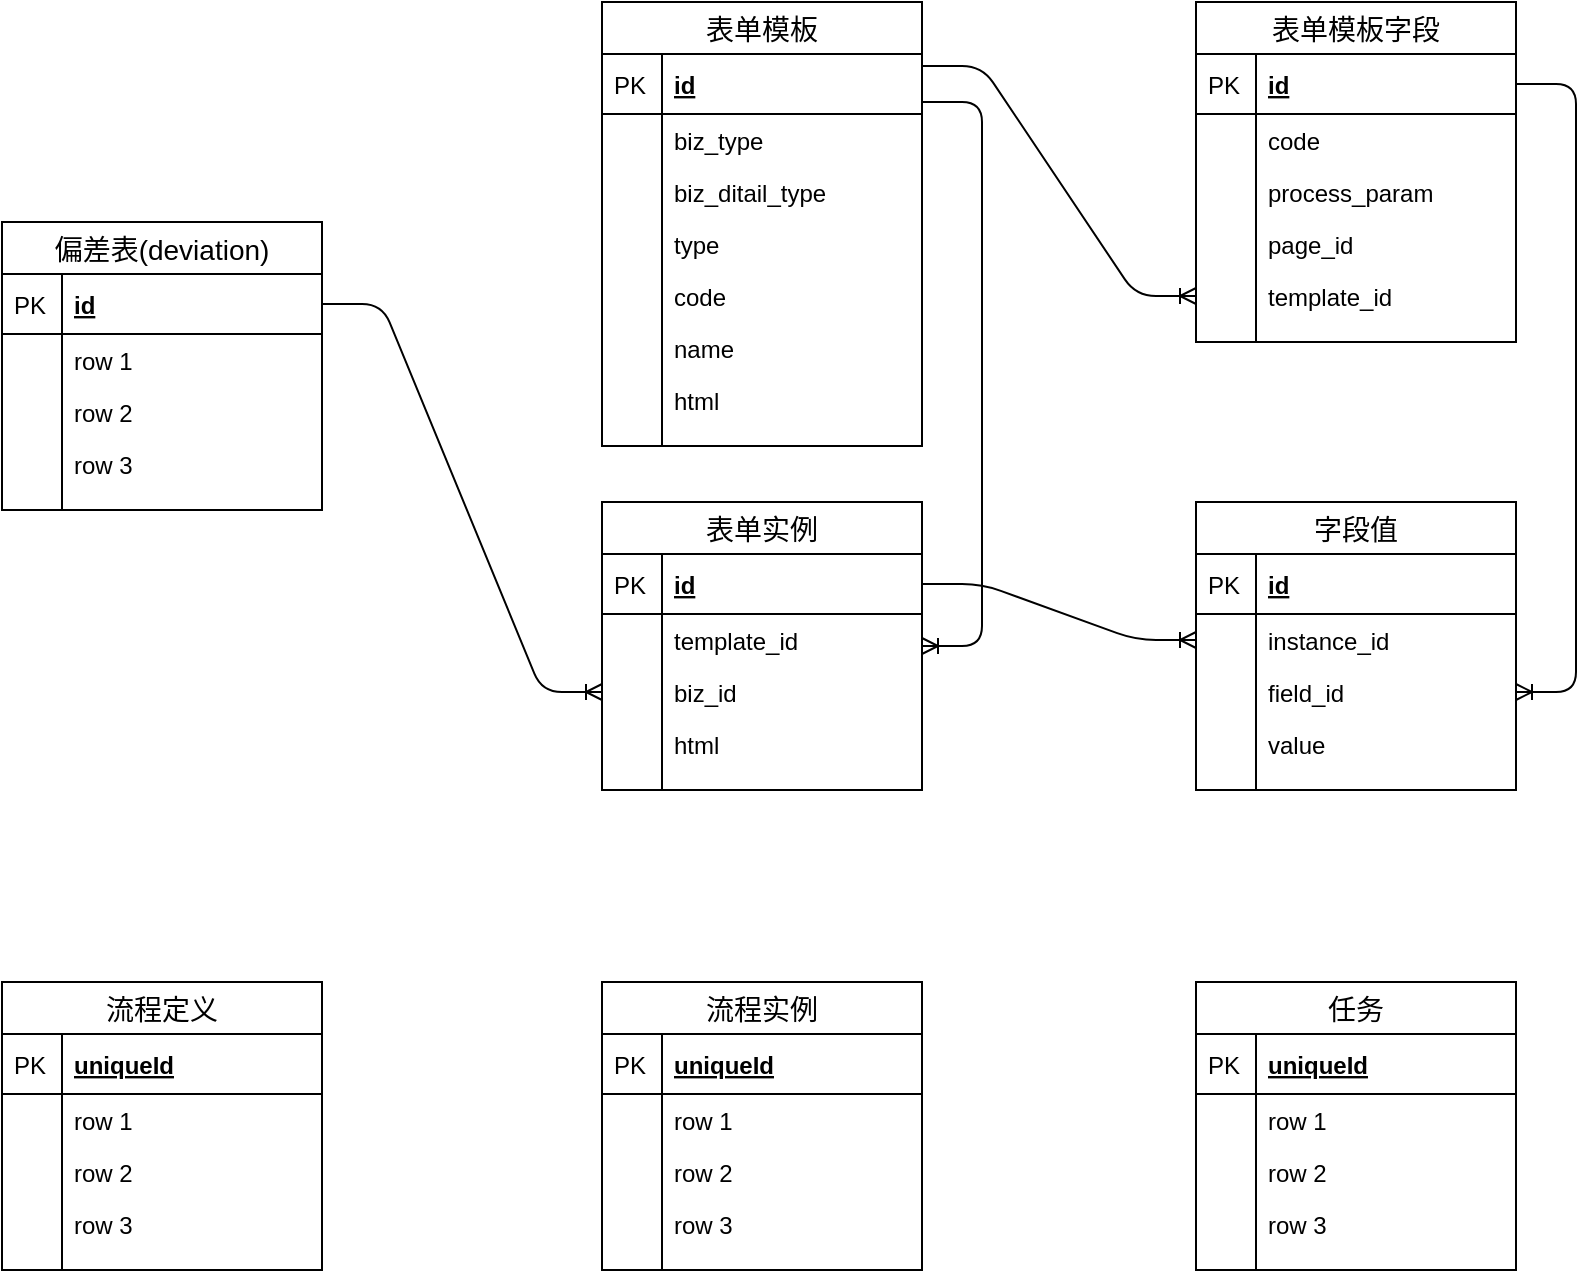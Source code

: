 <mxfile version="13.1.3" type="github"><diagram id="D1kpajnEZ9Rme2RHSLIM" name="第 1 页"><mxGraphModel dx="1422" dy="796" grid="1" gridSize="10" guides="1" tooltips="1" connect="1" arrows="1" fold="1" page="1" pageScale="1" pageWidth="827" pageHeight="1169" math="0" shadow="0"><root><mxCell id="0"/><mxCell id="1" parent="0"/><mxCell id="AvNOmafvAMN4w0k0Je5m-1" value="表单模板" style="swimlane;fontStyle=0;childLayout=stackLayout;horizontal=1;startSize=26;horizontalStack=0;resizeParent=1;resizeParentMax=0;resizeLast=0;collapsible=1;marginBottom=0;align=center;fontSize=14;" parent="1" vertex="1"><mxGeometry x="370" y="150" width="160" height="222" as="geometry"/></mxCell><mxCell id="AvNOmafvAMN4w0k0Je5m-2" value="id" style="shape=partialRectangle;top=0;left=0;right=0;bottom=1;align=left;verticalAlign=middle;fillColor=none;spacingLeft=34;spacingRight=4;overflow=hidden;rotatable=0;points=[[0,0.5],[1,0.5]];portConstraint=eastwest;dropTarget=0;fontStyle=5;fontSize=12;" parent="AvNOmafvAMN4w0k0Je5m-1" vertex="1"><mxGeometry y="26" width="160" height="30" as="geometry"/></mxCell><mxCell id="AvNOmafvAMN4w0k0Je5m-3" value="PK" style="shape=partialRectangle;top=0;left=0;bottom=0;fillColor=none;align=left;verticalAlign=middle;spacingLeft=4;spacingRight=4;overflow=hidden;rotatable=0;points=[];portConstraint=eastwest;part=1;fontSize=12;" parent="AvNOmafvAMN4w0k0Je5m-2" vertex="1" connectable="0"><mxGeometry width="30" height="30" as="geometry"/></mxCell><mxCell id="AvNOmafvAMN4w0k0Je5m-4" value="biz_type" style="shape=partialRectangle;top=0;left=0;right=0;bottom=0;align=left;verticalAlign=top;fillColor=none;spacingLeft=34;spacingRight=4;overflow=hidden;rotatable=0;points=[[0,0.5],[1,0.5]];portConstraint=eastwest;dropTarget=0;fontSize=12;" parent="AvNOmafvAMN4w0k0Je5m-1" vertex="1"><mxGeometry y="56" width="160" height="26" as="geometry"/></mxCell><mxCell id="AvNOmafvAMN4w0k0Je5m-5" value="" style="shape=partialRectangle;top=0;left=0;bottom=0;fillColor=none;align=left;verticalAlign=top;spacingLeft=4;spacingRight=4;overflow=hidden;rotatable=0;points=[];portConstraint=eastwest;part=1;fontSize=12;" parent="AvNOmafvAMN4w0k0Je5m-4" vertex="1" connectable="0"><mxGeometry width="30" height="26" as="geometry"/></mxCell><mxCell id="jdPc9ZtMTWlBLnIul5Bx-9" value="biz_ditail_type" style="shape=partialRectangle;top=0;left=0;right=0;bottom=0;align=left;verticalAlign=top;fillColor=none;spacingLeft=34;spacingRight=4;overflow=hidden;rotatable=0;points=[[0,0.5],[1,0.5]];portConstraint=eastwest;dropTarget=0;fontSize=12;" vertex="1" parent="AvNOmafvAMN4w0k0Je5m-1"><mxGeometry y="82" width="160" height="26" as="geometry"/></mxCell><mxCell id="jdPc9ZtMTWlBLnIul5Bx-10" value="" style="shape=partialRectangle;top=0;left=0;bottom=0;fillColor=none;align=left;verticalAlign=top;spacingLeft=4;spacingRight=4;overflow=hidden;rotatable=0;points=[];portConstraint=eastwest;part=1;fontSize=12;" vertex="1" connectable="0" parent="jdPc9ZtMTWlBLnIul5Bx-9"><mxGeometry width="30" height="26" as="geometry"/></mxCell><mxCell id="jdPc9ZtMTWlBLnIul5Bx-3" value="type" style="shape=partialRectangle;top=0;left=0;right=0;bottom=0;align=left;verticalAlign=top;fillColor=none;spacingLeft=34;spacingRight=4;overflow=hidden;rotatable=0;points=[[0,0.5],[1,0.5]];portConstraint=eastwest;dropTarget=0;fontSize=12;" vertex="1" parent="AvNOmafvAMN4w0k0Je5m-1"><mxGeometry y="108" width="160" height="26" as="geometry"/></mxCell><mxCell id="jdPc9ZtMTWlBLnIul5Bx-4" value="" style="shape=partialRectangle;top=0;left=0;bottom=0;fillColor=none;align=left;verticalAlign=top;spacingLeft=4;spacingRight=4;overflow=hidden;rotatable=0;points=[];portConstraint=eastwest;part=1;fontSize=12;" vertex="1" connectable="0" parent="jdPc9ZtMTWlBLnIul5Bx-3"><mxGeometry width="30" height="26" as="geometry"/></mxCell><mxCell id="AvNOmafvAMN4w0k0Je5m-6" value="code" style="shape=partialRectangle;top=0;left=0;right=0;bottom=0;align=left;verticalAlign=top;fillColor=none;spacingLeft=34;spacingRight=4;overflow=hidden;rotatable=0;points=[[0,0.5],[1,0.5]];portConstraint=eastwest;dropTarget=0;fontSize=12;" parent="AvNOmafvAMN4w0k0Je5m-1" vertex="1"><mxGeometry y="134" width="160" height="26" as="geometry"/></mxCell><mxCell id="AvNOmafvAMN4w0k0Je5m-7" value="" style="shape=partialRectangle;top=0;left=0;bottom=0;fillColor=none;align=left;verticalAlign=top;spacingLeft=4;spacingRight=4;overflow=hidden;rotatable=0;points=[];portConstraint=eastwest;part=1;fontSize=12;" parent="AvNOmafvAMN4w0k0Je5m-6" vertex="1" connectable="0"><mxGeometry width="30" height="26" as="geometry"/></mxCell><mxCell id="jdPc9ZtMTWlBLnIul5Bx-5" value="name" style="shape=partialRectangle;top=0;left=0;right=0;bottom=0;align=left;verticalAlign=top;fillColor=none;spacingLeft=34;spacingRight=4;overflow=hidden;rotatable=0;points=[[0,0.5],[1,0.5]];portConstraint=eastwest;dropTarget=0;fontSize=12;" vertex="1" parent="AvNOmafvAMN4w0k0Je5m-1"><mxGeometry y="160" width="160" height="26" as="geometry"/></mxCell><mxCell id="jdPc9ZtMTWlBLnIul5Bx-6" value="" style="shape=partialRectangle;top=0;left=0;bottom=0;fillColor=none;align=left;verticalAlign=top;spacingLeft=4;spacingRight=4;overflow=hidden;rotatable=0;points=[];portConstraint=eastwest;part=1;fontSize=12;" vertex="1" connectable="0" parent="jdPc9ZtMTWlBLnIul5Bx-5"><mxGeometry width="30" height="26" as="geometry"/></mxCell><mxCell id="AvNOmafvAMN4w0k0Je5m-8" value="html" style="shape=partialRectangle;top=0;left=0;right=0;bottom=0;align=left;verticalAlign=top;fillColor=none;spacingLeft=34;spacingRight=4;overflow=hidden;rotatable=0;points=[[0,0.5],[1,0.5]];portConstraint=eastwest;dropTarget=0;fontSize=12;" parent="AvNOmafvAMN4w0k0Je5m-1" vertex="1"><mxGeometry y="186" width="160" height="26" as="geometry"/></mxCell><mxCell id="AvNOmafvAMN4w0k0Je5m-9" value="" style="shape=partialRectangle;top=0;left=0;bottom=0;fillColor=none;align=left;verticalAlign=top;spacingLeft=4;spacingRight=4;overflow=hidden;rotatable=0;points=[];portConstraint=eastwest;part=1;fontSize=12;" parent="AvNOmafvAMN4w0k0Je5m-8" vertex="1" connectable="0"><mxGeometry width="30" height="26" as="geometry"/></mxCell><mxCell id="AvNOmafvAMN4w0k0Je5m-10" value="" style="shape=partialRectangle;top=0;left=0;right=0;bottom=0;align=left;verticalAlign=top;fillColor=none;spacingLeft=34;spacingRight=4;overflow=hidden;rotatable=0;points=[[0,0.5],[1,0.5]];portConstraint=eastwest;dropTarget=0;fontSize=12;" parent="AvNOmafvAMN4w0k0Je5m-1" vertex="1"><mxGeometry y="212" width="160" height="10" as="geometry"/></mxCell><mxCell id="AvNOmafvAMN4w0k0Je5m-11" value="" style="shape=partialRectangle;top=0;left=0;bottom=0;fillColor=none;align=left;verticalAlign=top;spacingLeft=4;spacingRight=4;overflow=hidden;rotatable=0;points=[];portConstraint=eastwest;part=1;fontSize=12;" parent="AvNOmafvAMN4w0k0Je5m-10" vertex="1" connectable="0"><mxGeometry width="30" height="10" as="geometry"/></mxCell><mxCell id="AvNOmafvAMN4w0k0Je5m-34" value="表单实例" style="swimlane;fontStyle=0;childLayout=stackLayout;horizontal=1;startSize=26;horizontalStack=0;resizeParent=1;resizeParentMax=0;resizeLast=0;collapsible=1;marginBottom=0;align=center;fontSize=14;" parent="1" vertex="1"><mxGeometry x="370" y="400" width="160" height="144" as="geometry"/></mxCell><mxCell id="AvNOmafvAMN4w0k0Je5m-35" value="id" style="shape=partialRectangle;top=0;left=0;right=0;bottom=1;align=left;verticalAlign=middle;fillColor=none;spacingLeft=34;spacingRight=4;overflow=hidden;rotatable=0;points=[[0,0.5],[1,0.5]];portConstraint=eastwest;dropTarget=0;fontStyle=5;fontSize=12;" parent="AvNOmafvAMN4w0k0Je5m-34" vertex="1"><mxGeometry y="26" width="160" height="30" as="geometry"/></mxCell><mxCell id="AvNOmafvAMN4w0k0Je5m-36" value="PK" style="shape=partialRectangle;top=0;left=0;bottom=0;fillColor=none;align=left;verticalAlign=middle;spacingLeft=4;spacingRight=4;overflow=hidden;rotatable=0;points=[];portConstraint=eastwest;part=1;fontSize=12;" parent="AvNOmafvAMN4w0k0Je5m-35" vertex="1" connectable="0"><mxGeometry width="30" height="30" as="geometry"/></mxCell><mxCell id="AvNOmafvAMN4w0k0Je5m-37" value="template_id" style="shape=partialRectangle;top=0;left=0;right=0;bottom=0;align=left;verticalAlign=top;fillColor=none;spacingLeft=34;spacingRight=4;overflow=hidden;rotatable=0;points=[[0,0.5],[1,0.5]];portConstraint=eastwest;dropTarget=0;fontSize=12;" parent="AvNOmafvAMN4w0k0Je5m-34" vertex="1"><mxGeometry y="56" width="160" height="26" as="geometry"/></mxCell><mxCell id="AvNOmafvAMN4w0k0Je5m-38" value="" style="shape=partialRectangle;top=0;left=0;bottom=0;fillColor=none;align=left;verticalAlign=top;spacingLeft=4;spacingRight=4;overflow=hidden;rotatable=0;points=[];portConstraint=eastwest;part=1;fontSize=12;" parent="AvNOmafvAMN4w0k0Je5m-37" vertex="1" connectable="0"><mxGeometry width="30" height="26" as="geometry"/></mxCell><mxCell id="AvNOmafvAMN4w0k0Je5m-39" value="biz_id" style="shape=partialRectangle;top=0;left=0;right=0;bottom=0;align=left;verticalAlign=top;fillColor=none;spacingLeft=34;spacingRight=4;overflow=hidden;rotatable=0;points=[[0,0.5],[1,0.5]];portConstraint=eastwest;dropTarget=0;fontSize=12;" parent="AvNOmafvAMN4w0k0Je5m-34" vertex="1"><mxGeometry y="82" width="160" height="26" as="geometry"/></mxCell><mxCell id="AvNOmafvAMN4w0k0Je5m-40" value="" style="shape=partialRectangle;top=0;left=0;bottom=0;fillColor=none;align=left;verticalAlign=top;spacingLeft=4;spacingRight=4;overflow=hidden;rotatable=0;points=[];portConstraint=eastwest;part=1;fontSize=12;" parent="AvNOmafvAMN4w0k0Je5m-39" vertex="1" connectable="0"><mxGeometry width="30" height="26" as="geometry"/></mxCell><mxCell id="AvNOmafvAMN4w0k0Je5m-41" value="html" style="shape=partialRectangle;top=0;left=0;right=0;bottom=0;align=left;verticalAlign=top;fillColor=none;spacingLeft=34;spacingRight=4;overflow=hidden;rotatable=0;points=[[0,0.5],[1,0.5]];portConstraint=eastwest;dropTarget=0;fontSize=12;" parent="AvNOmafvAMN4w0k0Je5m-34" vertex="1"><mxGeometry y="108" width="160" height="26" as="geometry"/></mxCell><mxCell id="AvNOmafvAMN4w0k0Je5m-42" value="" style="shape=partialRectangle;top=0;left=0;bottom=0;fillColor=none;align=left;verticalAlign=top;spacingLeft=4;spacingRight=4;overflow=hidden;rotatable=0;points=[];portConstraint=eastwest;part=1;fontSize=12;" parent="AvNOmafvAMN4w0k0Je5m-41" vertex="1" connectable="0"><mxGeometry width="30" height="26" as="geometry"/></mxCell><mxCell id="AvNOmafvAMN4w0k0Je5m-43" value="" style="shape=partialRectangle;top=0;left=0;right=0;bottom=0;align=left;verticalAlign=top;fillColor=none;spacingLeft=34;spacingRight=4;overflow=hidden;rotatable=0;points=[[0,0.5],[1,0.5]];portConstraint=eastwest;dropTarget=0;fontSize=12;" parent="AvNOmafvAMN4w0k0Je5m-34" vertex="1"><mxGeometry y="134" width="160" height="10" as="geometry"/></mxCell><mxCell id="AvNOmafvAMN4w0k0Je5m-44" value="" style="shape=partialRectangle;top=0;left=0;bottom=0;fillColor=none;align=left;verticalAlign=top;spacingLeft=4;spacingRight=4;overflow=hidden;rotatable=0;points=[];portConstraint=eastwest;part=1;fontSize=12;" parent="AvNOmafvAMN4w0k0Je5m-43" vertex="1" connectable="0"><mxGeometry width="30" height="10" as="geometry"/></mxCell><mxCell id="AvNOmafvAMN4w0k0Je5m-12" value="表单模板字段" style="swimlane;fontStyle=0;childLayout=stackLayout;horizontal=1;startSize=26;horizontalStack=0;resizeParent=1;resizeParentMax=0;resizeLast=0;collapsible=1;marginBottom=0;align=center;fontSize=14;" parent="1" vertex="1"><mxGeometry x="667" y="150" width="160" height="170" as="geometry"/></mxCell><mxCell id="AvNOmafvAMN4w0k0Je5m-13" value="id" style="shape=partialRectangle;top=0;left=0;right=0;bottom=1;align=left;verticalAlign=middle;fillColor=none;spacingLeft=34;spacingRight=4;overflow=hidden;rotatable=0;points=[[0,0.5],[1,0.5]];portConstraint=eastwest;dropTarget=0;fontStyle=5;fontSize=12;" parent="AvNOmafvAMN4w0k0Je5m-12" vertex="1"><mxGeometry y="26" width="160" height="30" as="geometry"/></mxCell><mxCell id="AvNOmafvAMN4w0k0Je5m-14" value="PK" style="shape=partialRectangle;top=0;left=0;bottom=0;fillColor=none;align=left;verticalAlign=middle;spacingLeft=4;spacingRight=4;overflow=hidden;rotatable=0;points=[];portConstraint=eastwest;part=1;fontSize=12;" parent="AvNOmafvAMN4w0k0Je5m-13" vertex="1" connectable="0"><mxGeometry width="30" height="30" as="geometry"/></mxCell><mxCell id="AvNOmafvAMN4w0k0Je5m-15" value="code" style="shape=partialRectangle;top=0;left=0;right=0;bottom=0;align=left;verticalAlign=top;fillColor=none;spacingLeft=34;spacingRight=4;overflow=hidden;rotatable=0;points=[[0,0.5],[1,0.5]];portConstraint=eastwest;dropTarget=0;fontSize=12;" parent="AvNOmafvAMN4w0k0Je5m-12" vertex="1"><mxGeometry y="56" width="160" height="26" as="geometry"/></mxCell><mxCell id="AvNOmafvAMN4w0k0Je5m-16" value="" style="shape=partialRectangle;top=0;left=0;bottom=0;fillColor=none;align=left;verticalAlign=top;spacingLeft=4;spacingRight=4;overflow=hidden;rotatable=0;points=[];portConstraint=eastwest;part=1;fontSize=12;" parent="AvNOmafvAMN4w0k0Je5m-15" vertex="1" connectable="0"><mxGeometry width="30" height="26" as="geometry"/></mxCell><mxCell id="AvNOmafvAMN4w0k0Je5m-17" value="process_param" style="shape=partialRectangle;top=0;left=0;right=0;bottom=0;align=left;verticalAlign=top;fillColor=none;spacingLeft=34;spacingRight=4;overflow=hidden;rotatable=0;points=[[0,0.5],[1,0.5]];portConstraint=eastwest;dropTarget=0;fontSize=12;" parent="AvNOmafvAMN4w0k0Je5m-12" vertex="1"><mxGeometry y="82" width="160" height="26" as="geometry"/></mxCell><mxCell id="AvNOmafvAMN4w0k0Je5m-18" value="" style="shape=partialRectangle;top=0;left=0;bottom=0;fillColor=none;align=left;verticalAlign=top;spacingLeft=4;spacingRight=4;overflow=hidden;rotatable=0;points=[];portConstraint=eastwest;part=1;fontSize=12;" parent="AvNOmafvAMN4w0k0Je5m-17" vertex="1" connectable="0"><mxGeometry width="30" height="26" as="geometry"/></mxCell><mxCell id="jdPc9ZtMTWlBLnIul5Bx-7" value="page_id" style="shape=partialRectangle;top=0;left=0;right=0;bottom=0;align=left;verticalAlign=top;fillColor=none;spacingLeft=34;spacingRight=4;overflow=hidden;rotatable=0;points=[[0,0.5],[1,0.5]];portConstraint=eastwest;dropTarget=0;fontSize=12;" vertex="1" parent="AvNOmafvAMN4w0k0Je5m-12"><mxGeometry y="108" width="160" height="26" as="geometry"/></mxCell><mxCell id="jdPc9ZtMTWlBLnIul5Bx-8" value="" style="shape=partialRectangle;top=0;left=0;bottom=0;fillColor=none;align=left;verticalAlign=top;spacingLeft=4;spacingRight=4;overflow=hidden;rotatable=0;points=[];portConstraint=eastwest;part=1;fontSize=12;" vertex="1" connectable="0" parent="jdPc9ZtMTWlBLnIul5Bx-7"><mxGeometry width="30" height="26" as="geometry"/></mxCell><mxCell id="AvNOmafvAMN4w0k0Je5m-19" value="template_id" style="shape=partialRectangle;top=0;left=0;right=0;bottom=0;align=left;verticalAlign=top;fillColor=none;spacingLeft=34;spacingRight=4;overflow=hidden;rotatable=0;points=[[0,0.5],[1,0.5]];portConstraint=eastwest;dropTarget=0;fontSize=12;" parent="AvNOmafvAMN4w0k0Je5m-12" vertex="1"><mxGeometry y="134" width="160" height="26" as="geometry"/></mxCell><mxCell id="AvNOmafvAMN4w0k0Je5m-20" value="" style="shape=partialRectangle;top=0;left=0;bottom=0;fillColor=none;align=left;verticalAlign=top;spacingLeft=4;spacingRight=4;overflow=hidden;rotatable=0;points=[];portConstraint=eastwest;part=1;fontSize=12;" parent="AvNOmafvAMN4w0k0Je5m-19" vertex="1" connectable="0"><mxGeometry width="30" height="26" as="geometry"/></mxCell><mxCell id="AvNOmafvAMN4w0k0Je5m-21" value="" style="shape=partialRectangle;top=0;left=0;right=0;bottom=0;align=left;verticalAlign=top;fillColor=none;spacingLeft=34;spacingRight=4;overflow=hidden;rotatable=0;points=[[0,0.5],[1,0.5]];portConstraint=eastwest;dropTarget=0;fontSize=12;" parent="AvNOmafvAMN4w0k0Je5m-12" vertex="1"><mxGeometry y="160" width="160" height="10" as="geometry"/></mxCell><mxCell id="AvNOmafvAMN4w0k0Je5m-22" value="" style="shape=partialRectangle;top=0;left=0;bottom=0;fillColor=none;align=left;verticalAlign=top;spacingLeft=4;spacingRight=4;overflow=hidden;rotatable=0;points=[];portConstraint=eastwest;part=1;fontSize=12;" parent="AvNOmafvAMN4w0k0Je5m-21" vertex="1" connectable="0"><mxGeometry width="30" height="10" as="geometry"/></mxCell><mxCell id="AvNOmafvAMN4w0k0Je5m-89" value="" style="edgeStyle=entityRelationEdgeStyle;fontSize=12;html=1;endArrow=ERoneToMany;exitX=1;exitY=0.2;exitDx=0;exitDy=0;exitPerimeter=0;" parent="1" edge="1" target="AvNOmafvAMN4w0k0Je5m-19" source="AvNOmafvAMN4w0k0Je5m-2"><mxGeometry width="100" height="100" relative="1" as="geometry"><mxPoint x="530" y="191" as="sourcePoint"/><mxPoint x="665" y="191" as="targetPoint"/></mxGeometry></mxCell><mxCell id="AvNOmafvAMN4w0k0Je5m-90" value="" style="edgeStyle=entityRelationEdgeStyle;fontSize=12;html=1;endArrow=ERoneToMany;entryX=0;entryY=0.5;entryDx=0;entryDy=0;exitX=1;exitY=0.5;exitDx=0;exitDy=0;" parent="1" source="AvNOmafvAMN4w0k0Je5m-35" target="AvNOmafvAMN4w0k0Je5m-48" edge="1"><mxGeometry width="100" height="100" relative="1" as="geometry"><mxPoint x="500" y="670" as="sourcePoint"/><mxPoint x="600" y="570" as="targetPoint"/></mxGeometry></mxCell><mxCell id="AvNOmafvAMN4w0k0Je5m-92" value="" style="edgeStyle=entityRelationEdgeStyle;fontSize=12;html=1;endArrow=ERoneToMany;exitX=1;exitY=0.5;exitDx=0;exitDy=0;" parent="1" source="AvNOmafvAMN4w0k0Je5m-13" target="AvNOmafvAMN4w0k0Je5m-50" edge="1"><mxGeometry width="100" height="100" relative="1" as="geometry"><mxPoint x="860" y="350" as="sourcePoint"/><mxPoint x="960" y="250" as="targetPoint"/></mxGeometry></mxCell><mxCell id="AvNOmafvAMN4w0k0Je5m-97" value="" style="edgeStyle=entityRelationEdgeStyle;fontSize=12;html=1;endArrow=ERoneToMany;" parent="1" target="AvNOmafvAMN4w0k0Je5m-34" edge="1"><mxGeometry width="100" height="100" relative="1" as="geometry"><mxPoint x="530" y="200" as="sourcePoint"/><mxPoint x="370" y="441" as="targetPoint"/></mxGeometry></mxCell><mxCell id="AvNOmafvAMN4w0k0Je5m-45" value="字段值" style="swimlane;fontStyle=0;childLayout=stackLayout;horizontal=1;startSize=26;horizontalStack=0;resizeParent=1;resizeParentMax=0;resizeLast=0;collapsible=1;marginBottom=0;align=center;fontSize=14;" parent="1" vertex="1"><mxGeometry x="667" y="400" width="160" height="144" as="geometry"/></mxCell><mxCell id="AvNOmafvAMN4w0k0Je5m-46" value="id" style="shape=partialRectangle;top=0;left=0;right=0;bottom=1;align=left;verticalAlign=middle;fillColor=none;spacingLeft=34;spacingRight=4;overflow=hidden;rotatable=0;points=[[0,0.5],[1,0.5]];portConstraint=eastwest;dropTarget=0;fontStyle=5;fontSize=12;" parent="AvNOmafvAMN4w0k0Je5m-45" vertex="1"><mxGeometry y="26" width="160" height="30" as="geometry"/></mxCell><mxCell id="AvNOmafvAMN4w0k0Je5m-47" value="PK" style="shape=partialRectangle;top=0;left=0;bottom=0;fillColor=none;align=left;verticalAlign=middle;spacingLeft=4;spacingRight=4;overflow=hidden;rotatable=0;points=[];portConstraint=eastwest;part=1;fontSize=12;" parent="AvNOmafvAMN4w0k0Je5m-46" vertex="1" connectable="0"><mxGeometry width="30" height="30" as="geometry"/></mxCell><mxCell id="AvNOmafvAMN4w0k0Je5m-48" value="instance_id" style="shape=partialRectangle;top=0;left=0;right=0;bottom=0;align=left;verticalAlign=top;fillColor=none;spacingLeft=34;spacingRight=4;overflow=hidden;rotatable=0;points=[[0,0.5],[1,0.5]];portConstraint=eastwest;dropTarget=0;fontSize=12;" parent="AvNOmafvAMN4w0k0Je5m-45" vertex="1"><mxGeometry y="56" width="160" height="26" as="geometry"/></mxCell><mxCell id="AvNOmafvAMN4w0k0Je5m-49" value="" style="shape=partialRectangle;top=0;left=0;bottom=0;fillColor=none;align=left;verticalAlign=top;spacingLeft=4;spacingRight=4;overflow=hidden;rotatable=0;points=[];portConstraint=eastwest;part=1;fontSize=12;" parent="AvNOmafvAMN4w0k0Je5m-48" vertex="1" connectable="0"><mxGeometry width="30" height="26" as="geometry"/></mxCell><mxCell id="AvNOmafvAMN4w0k0Je5m-50" value="field_id" style="shape=partialRectangle;top=0;left=0;right=0;bottom=0;align=left;verticalAlign=top;fillColor=none;spacingLeft=34;spacingRight=4;overflow=hidden;rotatable=0;points=[[0,0.5],[1,0.5]];portConstraint=eastwest;dropTarget=0;fontSize=12;" parent="AvNOmafvAMN4w0k0Je5m-45" vertex="1"><mxGeometry y="82" width="160" height="26" as="geometry"/></mxCell><mxCell id="AvNOmafvAMN4w0k0Je5m-51" value="" style="shape=partialRectangle;top=0;left=0;bottom=0;fillColor=none;align=left;verticalAlign=top;spacingLeft=4;spacingRight=4;overflow=hidden;rotatable=0;points=[];portConstraint=eastwest;part=1;fontSize=12;" parent="AvNOmafvAMN4w0k0Je5m-50" vertex="1" connectable="0"><mxGeometry width="30" height="26" as="geometry"/></mxCell><mxCell id="AvNOmafvAMN4w0k0Je5m-52" value="value" style="shape=partialRectangle;top=0;left=0;right=0;bottom=0;align=left;verticalAlign=top;fillColor=none;spacingLeft=34;spacingRight=4;overflow=hidden;rotatable=0;points=[[0,0.5],[1,0.5]];portConstraint=eastwest;dropTarget=0;fontSize=12;" parent="AvNOmafvAMN4w0k0Je5m-45" vertex="1"><mxGeometry y="108" width="160" height="26" as="geometry"/></mxCell><mxCell id="AvNOmafvAMN4w0k0Je5m-53" value="" style="shape=partialRectangle;top=0;left=0;bottom=0;fillColor=none;align=left;verticalAlign=top;spacingLeft=4;spacingRight=4;overflow=hidden;rotatable=0;points=[];portConstraint=eastwest;part=1;fontSize=12;" parent="AvNOmafvAMN4w0k0Je5m-52" vertex="1" connectable="0"><mxGeometry width="30" height="26" as="geometry"/></mxCell><mxCell id="AvNOmafvAMN4w0k0Je5m-54" value="" style="shape=partialRectangle;top=0;left=0;right=0;bottom=0;align=left;verticalAlign=top;fillColor=none;spacingLeft=34;spacingRight=4;overflow=hidden;rotatable=0;points=[[0,0.5],[1,0.5]];portConstraint=eastwest;dropTarget=0;fontSize=12;" parent="AvNOmafvAMN4w0k0Je5m-45" vertex="1"><mxGeometry y="134" width="160" height="10" as="geometry"/></mxCell><mxCell id="AvNOmafvAMN4w0k0Je5m-55" value="" style="shape=partialRectangle;top=0;left=0;bottom=0;fillColor=none;align=left;verticalAlign=top;spacingLeft=4;spacingRight=4;overflow=hidden;rotatable=0;points=[];portConstraint=eastwest;part=1;fontSize=12;" parent="AvNOmafvAMN4w0k0Je5m-54" vertex="1" connectable="0"><mxGeometry width="30" height="10" as="geometry"/></mxCell><mxCell id="jdPc9ZtMTWlBLnIul5Bx-12" value="" style="edgeStyle=entityRelationEdgeStyle;fontSize=12;html=1;endArrow=ERoneToMany;entryX=0;entryY=0.5;entryDx=0;entryDy=0;exitX=1;exitY=0.5;exitDx=0;exitDy=0;" edge="1" parent="1" source="AvNOmafvAMN4w0k0Je5m-24" target="AvNOmafvAMN4w0k0Je5m-39"><mxGeometry width="100" height="100" relative="1" as="geometry"><mxPoint x="90" y="680" as="sourcePoint"/><mxPoint x="190" y="580" as="targetPoint"/></mxGeometry></mxCell><mxCell id="AvNOmafvAMN4w0k0Je5m-78" value="任务" style="swimlane;fontStyle=0;childLayout=stackLayout;horizontal=1;startSize=26;horizontalStack=0;resizeParent=1;resizeParentMax=0;resizeLast=0;collapsible=1;marginBottom=0;align=center;fontSize=14;" parent="1" vertex="1"><mxGeometry x="667" y="640" width="160" height="144" as="geometry"/></mxCell><mxCell id="AvNOmafvAMN4w0k0Je5m-79" value="uniqueId" style="shape=partialRectangle;top=0;left=0;right=0;bottom=1;align=left;verticalAlign=middle;fillColor=none;spacingLeft=34;spacingRight=4;overflow=hidden;rotatable=0;points=[[0,0.5],[1,0.5]];portConstraint=eastwest;dropTarget=0;fontStyle=5;fontSize=12;" parent="AvNOmafvAMN4w0k0Je5m-78" vertex="1"><mxGeometry y="26" width="160" height="30" as="geometry"/></mxCell><mxCell id="AvNOmafvAMN4w0k0Je5m-80" value="PK" style="shape=partialRectangle;top=0;left=0;bottom=0;fillColor=none;align=left;verticalAlign=middle;spacingLeft=4;spacingRight=4;overflow=hidden;rotatable=0;points=[];portConstraint=eastwest;part=1;fontSize=12;" parent="AvNOmafvAMN4w0k0Je5m-79" vertex="1" connectable="0"><mxGeometry width="30" height="30" as="geometry"/></mxCell><mxCell id="AvNOmafvAMN4w0k0Je5m-81" value="row 1" style="shape=partialRectangle;top=0;left=0;right=0;bottom=0;align=left;verticalAlign=top;fillColor=none;spacingLeft=34;spacingRight=4;overflow=hidden;rotatable=0;points=[[0,0.5],[1,0.5]];portConstraint=eastwest;dropTarget=0;fontSize=12;" parent="AvNOmafvAMN4w0k0Je5m-78" vertex="1"><mxGeometry y="56" width="160" height="26" as="geometry"/></mxCell><mxCell id="AvNOmafvAMN4w0k0Je5m-82" value="" style="shape=partialRectangle;top=0;left=0;bottom=0;fillColor=none;align=left;verticalAlign=top;spacingLeft=4;spacingRight=4;overflow=hidden;rotatable=0;points=[];portConstraint=eastwest;part=1;fontSize=12;" parent="AvNOmafvAMN4w0k0Je5m-81" vertex="1" connectable="0"><mxGeometry width="30" height="26" as="geometry"/></mxCell><mxCell id="AvNOmafvAMN4w0k0Je5m-83" value="row 2" style="shape=partialRectangle;top=0;left=0;right=0;bottom=0;align=left;verticalAlign=top;fillColor=none;spacingLeft=34;spacingRight=4;overflow=hidden;rotatable=0;points=[[0,0.5],[1,0.5]];portConstraint=eastwest;dropTarget=0;fontSize=12;" parent="AvNOmafvAMN4w0k0Je5m-78" vertex="1"><mxGeometry y="82" width="160" height="26" as="geometry"/></mxCell><mxCell id="AvNOmafvAMN4w0k0Je5m-84" value="" style="shape=partialRectangle;top=0;left=0;bottom=0;fillColor=none;align=left;verticalAlign=top;spacingLeft=4;spacingRight=4;overflow=hidden;rotatable=0;points=[];portConstraint=eastwest;part=1;fontSize=12;" parent="AvNOmafvAMN4w0k0Je5m-83" vertex="1" connectable="0"><mxGeometry width="30" height="26" as="geometry"/></mxCell><mxCell id="AvNOmafvAMN4w0k0Je5m-85" value="row 3" style="shape=partialRectangle;top=0;left=0;right=0;bottom=0;align=left;verticalAlign=top;fillColor=none;spacingLeft=34;spacingRight=4;overflow=hidden;rotatable=0;points=[[0,0.5],[1,0.5]];portConstraint=eastwest;dropTarget=0;fontSize=12;" parent="AvNOmafvAMN4w0k0Je5m-78" vertex="1"><mxGeometry y="108" width="160" height="26" as="geometry"/></mxCell><mxCell id="AvNOmafvAMN4w0k0Je5m-86" value="" style="shape=partialRectangle;top=0;left=0;bottom=0;fillColor=none;align=left;verticalAlign=top;spacingLeft=4;spacingRight=4;overflow=hidden;rotatable=0;points=[];portConstraint=eastwest;part=1;fontSize=12;" parent="AvNOmafvAMN4w0k0Je5m-85" vertex="1" connectable="0"><mxGeometry width="30" height="26" as="geometry"/></mxCell><mxCell id="AvNOmafvAMN4w0k0Je5m-87" value="" style="shape=partialRectangle;top=0;left=0;right=0;bottom=0;align=left;verticalAlign=top;fillColor=none;spacingLeft=34;spacingRight=4;overflow=hidden;rotatable=0;points=[[0,0.5],[1,0.5]];portConstraint=eastwest;dropTarget=0;fontSize=12;" parent="AvNOmafvAMN4w0k0Je5m-78" vertex="1"><mxGeometry y="134" width="160" height="10" as="geometry"/></mxCell><mxCell id="AvNOmafvAMN4w0k0Je5m-88" value="" style="shape=partialRectangle;top=0;left=0;bottom=0;fillColor=none;align=left;verticalAlign=top;spacingLeft=4;spacingRight=4;overflow=hidden;rotatable=0;points=[];portConstraint=eastwest;part=1;fontSize=12;" parent="AvNOmafvAMN4w0k0Je5m-87" vertex="1" connectable="0"><mxGeometry width="30" height="10" as="geometry"/></mxCell><mxCell id="AvNOmafvAMN4w0k0Je5m-67" value="流程实例" style="swimlane;fontStyle=0;childLayout=stackLayout;horizontal=1;startSize=26;horizontalStack=0;resizeParent=1;resizeParentMax=0;resizeLast=0;collapsible=1;marginBottom=0;align=center;fontSize=14;" parent="1" vertex="1"><mxGeometry x="370" y="640" width="160" height="144" as="geometry"/></mxCell><mxCell id="AvNOmafvAMN4w0k0Je5m-68" value="uniqueId" style="shape=partialRectangle;top=0;left=0;right=0;bottom=1;align=left;verticalAlign=middle;fillColor=none;spacingLeft=34;spacingRight=4;overflow=hidden;rotatable=0;points=[[0,0.5],[1,0.5]];portConstraint=eastwest;dropTarget=0;fontStyle=5;fontSize=12;" parent="AvNOmafvAMN4w0k0Je5m-67" vertex="1"><mxGeometry y="26" width="160" height="30" as="geometry"/></mxCell><mxCell id="AvNOmafvAMN4w0k0Je5m-69" value="PK" style="shape=partialRectangle;top=0;left=0;bottom=0;fillColor=none;align=left;verticalAlign=middle;spacingLeft=4;spacingRight=4;overflow=hidden;rotatable=0;points=[];portConstraint=eastwest;part=1;fontSize=12;" parent="AvNOmafvAMN4w0k0Je5m-68" vertex="1" connectable="0"><mxGeometry width="30" height="30" as="geometry"/></mxCell><mxCell id="AvNOmafvAMN4w0k0Je5m-70" value="row 1" style="shape=partialRectangle;top=0;left=0;right=0;bottom=0;align=left;verticalAlign=top;fillColor=none;spacingLeft=34;spacingRight=4;overflow=hidden;rotatable=0;points=[[0,0.5],[1,0.5]];portConstraint=eastwest;dropTarget=0;fontSize=12;" parent="AvNOmafvAMN4w0k0Je5m-67" vertex="1"><mxGeometry y="56" width="160" height="26" as="geometry"/></mxCell><mxCell id="AvNOmafvAMN4w0k0Je5m-71" value="" style="shape=partialRectangle;top=0;left=0;bottom=0;fillColor=none;align=left;verticalAlign=top;spacingLeft=4;spacingRight=4;overflow=hidden;rotatable=0;points=[];portConstraint=eastwest;part=1;fontSize=12;" parent="AvNOmafvAMN4w0k0Je5m-70" vertex="1" connectable="0"><mxGeometry width="30" height="26" as="geometry"/></mxCell><mxCell id="AvNOmafvAMN4w0k0Je5m-72" value="row 2" style="shape=partialRectangle;top=0;left=0;right=0;bottom=0;align=left;verticalAlign=top;fillColor=none;spacingLeft=34;spacingRight=4;overflow=hidden;rotatable=0;points=[[0,0.5],[1,0.5]];portConstraint=eastwest;dropTarget=0;fontSize=12;" parent="AvNOmafvAMN4w0k0Je5m-67" vertex="1"><mxGeometry y="82" width="160" height="26" as="geometry"/></mxCell><mxCell id="AvNOmafvAMN4w0k0Je5m-73" value="" style="shape=partialRectangle;top=0;left=0;bottom=0;fillColor=none;align=left;verticalAlign=top;spacingLeft=4;spacingRight=4;overflow=hidden;rotatable=0;points=[];portConstraint=eastwest;part=1;fontSize=12;" parent="AvNOmafvAMN4w0k0Je5m-72" vertex="1" connectable="0"><mxGeometry width="30" height="26" as="geometry"/></mxCell><mxCell id="AvNOmafvAMN4w0k0Je5m-74" value="row 3" style="shape=partialRectangle;top=0;left=0;right=0;bottom=0;align=left;verticalAlign=top;fillColor=none;spacingLeft=34;spacingRight=4;overflow=hidden;rotatable=0;points=[[0,0.5],[1,0.5]];portConstraint=eastwest;dropTarget=0;fontSize=12;" parent="AvNOmafvAMN4w0k0Je5m-67" vertex="1"><mxGeometry y="108" width="160" height="26" as="geometry"/></mxCell><mxCell id="AvNOmafvAMN4w0k0Je5m-75" value="" style="shape=partialRectangle;top=0;left=0;bottom=0;fillColor=none;align=left;verticalAlign=top;spacingLeft=4;spacingRight=4;overflow=hidden;rotatable=0;points=[];portConstraint=eastwest;part=1;fontSize=12;" parent="AvNOmafvAMN4w0k0Je5m-74" vertex="1" connectable="0"><mxGeometry width="30" height="26" as="geometry"/></mxCell><mxCell id="AvNOmafvAMN4w0k0Je5m-76" value="" style="shape=partialRectangle;top=0;left=0;right=0;bottom=0;align=left;verticalAlign=top;fillColor=none;spacingLeft=34;spacingRight=4;overflow=hidden;rotatable=0;points=[[0,0.5],[1,0.5]];portConstraint=eastwest;dropTarget=0;fontSize=12;" parent="AvNOmafvAMN4w0k0Je5m-67" vertex="1"><mxGeometry y="134" width="160" height="10" as="geometry"/></mxCell><mxCell id="AvNOmafvAMN4w0k0Je5m-77" value="" style="shape=partialRectangle;top=0;left=0;bottom=0;fillColor=none;align=left;verticalAlign=top;spacingLeft=4;spacingRight=4;overflow=hidden;rotatable=0;points=[];portConstraint=eastwest;part=1;fontSize=12;" parent="AvNOmafvAMN4w0k0Je5m-76" vertex="1" connectable="0"><mxGeometry width="30" height="10" as="geometry"/></mxCell><mxCell id="AvNOmafvAMN4w0k0Je5m-56" value="流程定义" style="swimlane;fontStyle=0;childLayout=stackLayout;horizontal=1;startSize=26;horizontalStack=0;resizeParent=1;resizeParentMax=0;resizeLast=0;collapsible=1;marginBottom=0;align=center;fontSize=14;" parent="1" vertex="1"><mxGeometry x="70" y="640" width="160" height="144" as="geometry"/></mxCell><mxCell id="AvNOmafvAMN4w0k0Je5m-57" value="uniqueId" style="shape=partialRectangle;top=0;left=0;right=0;bottom=1;align=left;verticalAlign=middle;fillColor=none;spacingLeft=34;spacingRight=4;overflow=hidden;rotatable=0;points=[[0,0.5],[1,0.5]];portConstraint=eastwest;dropTarget=0;fontStyle=5;fontSize=12;" parent="AvNOmafvAMN4w0k0Je5m-56" vertex="1"><mxGeometry y="26" width="160" height="30" as="geometry"/></mxCell><mxCell id="AvNOmafvAMN4w0k0Je5m-58" value="PK" style="shape=partialRectangle;top=0;left=0;bottom=0;fillColor=none;align=left;verticalAlign=middle;spacingLeft=4;spacingRight=4;overflow=hidden;rotatable=0;points=[];portConstraint=eastwest;part=1;fontSize=12;" parent="AvNOmafvAMN4w0k0Je5m-57" vertex="1" connectable="0"><mxGeometry width="30" height="30" as="geometry"/></mxCell><mxCell id="AvNOmafvAMN4w0k0Je5m-59" value="row 1" style="shape=partialRectangle;top=0;left=0;right=0;bottom=0;align=left;verticalAlign=top;fillColor=none;spacingLeft=34;spacingRight=4;overflow=hidden;rotatable=0;points=[[0,0.5],[1,0.5]];portConstraint=eastwest;dropTarget=0;fontSize=12;" parent="AvNOmafvAMN4w0k0Je5m-56" vertex="1"><mxGeometry y="56" width="160" height="26" as="geometry"/></mxCell><mxCell id="AvNOmafvAMN4w0k0Je5m-60" value="" style="shape=partialRectangle;top=0;left=0;bottom=0;fillColor=none;align=left;verticalAlign=top;spacingLeft=4;spacingRight=4;overflow=hidden;rotatable=0;points=[];portConstraint=eastwest;part=1;fontSize=12;" parent="AvNOmafvAMN4w0k0Je5m-59" vertex="1" connectable="0"><mxGeometry width="30" height="26" as="geometry"/></mxCell><mxCell id="AvNOmafvAMN4w0k0Je5m-61" value="row 2" style="shape=partialRectangle;top=0;left=0;right=0;bottom=0;align=left;verticalAlign=top;fillColor=none;spacingLeft=34;spacingRight=4;overflow=hidden;rotatable=0;points=[[0,0.5],[1,0.5]];portConstraint=eastwest;dropTarget=0;fontSize=12;" parent="AvNOmafvAMN4w0k0Je5m-56" vertex="1"><mxGeometry y="82" width="160" height="26" as="geometry"/></mxCell><mxCell id="AvNOmafvAMN4w0k0Je5m-62" value="" style="shape=partialRectangle;top=0;left=0;bottom=0;fillColor=none;align=left;verticalAlign=top;spacingLeft=4;spacingRight=4;overflow=hidden;rotatable=0;points=[];portConstraint=eastwest;part=1;fontSize=12;" parent="AvNOmafvAMN4w0k0Je5m-61" vertex="1" connectable="0"><mxGeometry width="30" height="26" as="geometry"/></mxCell><mxCell id="AvNOmafvAMN4w0k0Je5m-63" value="row 3" style="shape=partialRectangle;top=0;left=0;right=0;bottom=0;align=left;verticalAlign=top;fillColor=none;spacingLeft=34;spacingRight=4;overflow=hidden;rotatable=0;points=[[0,0.5],[1,0.5]];portConstraint=eastwest;dropTarget=0;fontSize=12;" parent="AvNOmafvAMN4w0k0Je5m-56" vertex="1"><mxGeometry y="108" width="160" height="26" as="geometry"/></mxCell><mxCell id="AvNOmafvAMN4w0k0Je5m-64" value="" style="shape=partialRectangle;top=0;left=0;bottom=0;fillColor=none;align=left;verticalAlign=top;spacingLeft=4;spacingRight=4;overflow=hidden;rotatable=0;points=[];portConstraint=eastwest;part=1;fontSize=12;" parent="AvNOmafvAMN4w0k0Je5m-63" vertex="1" connectable="0"><mxGeometry width="30" height="26" as="geometry"/></mxCell><mxCell id="AvNOmafvAMN4w0k0Je5m-65" value="" style="shape=partialRectangle;top=0;left=0;right=0;bottom=0;align=left;verticalAlign=top;fillColor=none;spacingLeft=34;spacingRight=4;overflow=hidden;rotatable=0;points=[[0,0.5],[1,0.5]];portConstraint=eastwest;dropTarget=0;fontSize=12;" parent="AvNOmafvAMN4w0k0Je5m-56" vertex="1"><mxGeometry y="134" width="160" height="10" as="geometry"/></mxCell><mxCell id="AvNOmafvAMN4w0k0Je5m-66" value="" style="shape=partialRectangle;top=0;left=0;bottom=0;fillColor=none;align=left;verticalAlign=top;spacingLeft=4;spacingRight=4;overflow=hidden;rotatable=0;points=[];portConstraint=eastwest;part=1;fontSize=12;" parent="AvNOmafvAMN4w0k0Je5m-65" vertex="1" connectable="0"><mxGeometry width="30" height="10" as="geometry"/></mxCell><mxCell id="AvNOmafvAMN4w0k0Je5m-23" value="偏差表(deviation)" style="swimlane;fontStyle=0;childLayout=stackLayout;horizontal=1;startSize=26;horizontalStack=0;resizeParent=1;resizeParentMax=0;resizeLast=0;collapsible=1;marginBottom=0;align=center;fontSize=14;" parent="1" vertex="1"><mxGeometry x="70" y="260" width="160" height="144" as="geometry"/></mxCell><mxCell id="AvNOmafvAMN4w0k0Je5m-24" value="id" style="shape=partialRectangle;top=0;left=0;right=0;bottom=1;align=left;verticalAlign=middle;fillColor=none;spacingLeft=34;spacingRight=4;overflow=hidden;rotatable=0;points=[[0,0.5],[1,0.5]];portConstraint=eastwest;dropTarget=0;fontStyle=5;fontSize=12;" parent="AvNOmafvAMN4w0k0Je5m-23" vertex="1"><mxGeometry y="26" width="160" height="30" as="geometry"/></mxCell><mxCell id="AvNOmafvAMN4w0k0Je5m-25" value="PK" style="shape=partialRectangle;top=0;left=0;bottom=0;fillColor=none;align=left;verticalAlign=middle;spacingLeft=4;spacingRight=4;overflow=hidden;rotatable=0;points=[];portConstraint=eastwest;part=1;fontSize=12;" parent="AvNOmafvAMN4w0k0Je5m-24" vertex="1" connectable="0"><mxGeometry width="30" height="30" as="geometry"/></mxCell><mxCell id="AvNOmafvAMN4w0k0Je5m-26" value="row 1" style="shape=partialRectangle;top=0;left=0;right=0;bottom=0;align=left;verticalAlign=top;fillColor=none;spacingLeft=34;spacingRight=4;overflow=hidden;rotatable=0;points=[[0,0.5],[1,0.5]];portConstraint=eastwest;dropTarget=0;fontSize=12;" parent="AvNOmafvAMN4w0k0Je5m-23" vertex="1"><mxGeometry y="56" width="160" height="26" as="geometry"/></mxCell><mxCell id="AvNOmafvAMN4w0k0Je5m-27" value="" style="shape=partialRectangle;top=0;left=0;bottom=0;fillColor=none;align=left;verticalAlign=top;spacingLeft=4;spacingRight=4;overflow=hidden;rotatable=0;points=[];portConstraint=eastwest;part=1;fontSize=12;" parent="AvNOmafvAMN4w0k0Je5m-26" vertex="1" connectable="0"><mxGeometry width="30" height="26" as="geometry"/></mxCell><mxCell id="AvNOmafvAMN4w0k0Je5m-28" value="row 2" style="shape=partialRectangle;top=0;left=0;right=0;bottom=0;align=left;verticalAlign=top;fillColor=none;spacingLeft=34;spacingRight=4;overflow=hidden;rotatable=0;points=[[0,0.5],[1,0.5]];portConstraint=eastwest;dropTarget=0;fontSize=12;" parent="AvNOmafvAMN4w0k0Je5m-23" vertex="1"><mxGeometry y="82" width="160" height="26" as="geometry"/></mxCell><mxCell id="AvNOmafvAMN4w0k0Je5m-29" value="" style="shape=partialRectangle;top=0;left=0;bottom=0;fillColor=none;align=left;verticalAlign=top;spacingLeft=4;spacingRight=4;overflow=hidden;rotatable=0;points=[];portConstraint=eastwest;part=1;fontSize=12;" parent="AvNOmafvAMN4w0k0Je5m-28" vertex="1" connectable="0"><mxGeometry width="30" height="26" as="geometry"/></mxCell><mxCell id="AvNOmafvAMN4w0k0Je5m-30" value="row 3" style="shape=partialRectangle;top=0;left=0;right=0;bottom=0;align=left;verticalAlign=top;fillColor=none;spacingLeft=34;spacingRight=4;overflow=hidden;rotatable=0;points=[[0,0.5],[1,0.5]];portConstraint=eastwest;dropTarget=0;fontSize=12;" parent="AvNOmafvAMN4w0k0Je5m-23" vertex="1"><mxGeometry y="108" width="160" height="26" as="geometry"/></mxCell><mxCell id="AvNOmafvAMN4w0k0Je5m-31" value="" style="shape=partialRectangle;top=0;left=0;bottom=0;fillColor=none;align=left;verticalAlign=top;spacingLeft=4;spacingRight=4;overflow=hidden;rotatable=0;points=[];portConstraint=eastwest;part=1;fontSize=12;" parent="AvNOmafvAMN4w0k0Je5m-30" vertex="1" connectable="0"><mxGeometry width="30" height="26" as="geometry"/></mxCell><mxCell id="AvNOmafvAMN4w0k0Je5m-32" value="" style="shape=partialRectangle;top=0;left=0;right=0;bottom=0;align=left;verticalAlign=top;fillColor=none;spacingLeft=34;spacingRight=4;overflow=hidden;rotatable=0;points=[[0,0.5],[1,0.5]];portConstraint=eastwest;dropTarget=0;fontSize=12;" parent="AvNOmafvAMN4w0k0Je5m-23" vertex="1"><mxGeometry y="134" width="160" height="10" as="geometry"/></mxCell><mxCell id="AvNOmafvAMN4w0k0Je5m-33" value="" style="shape=partialRectangle;top=0;left=0;bottom=0;fillColor=none;align=left;verticalAlign=top;spacingLeft=4;spacingRight=4;overflow=hidden;rotatable=0;points=[];portConstraint=eastwest;part=1;fontSize=12;" parent="AvNOmafvAMN4w0k0Je5m-32" vertex="1" connectable="0"><mxGeometry width="30" height="10" as="geometry"/></mxCell></root></mxGraphModel></diagram></mxfile>
